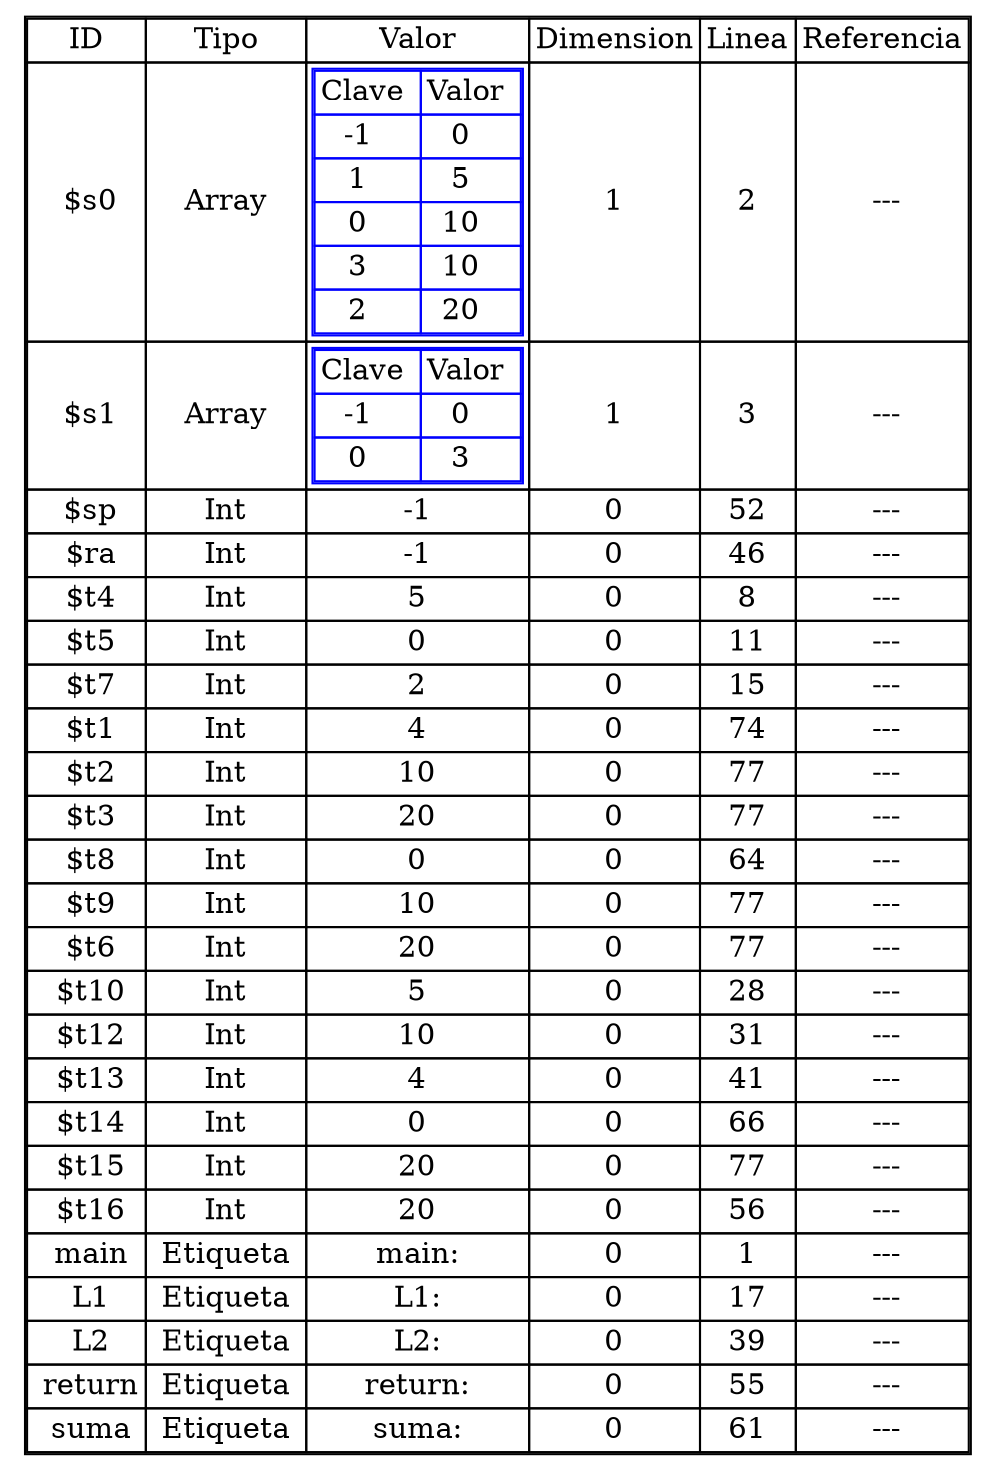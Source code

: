 digraph {
node0 [    shape=plaintext
    label=<

      <table cellspacing='0'>
      <tr><td>ID</td><td>Tipo</td><td>Valor</td><td>Dimension</td><td>Linea</td><td>Referencia</td></tr>
<tr> <td> $s0</td><td> Array </td><td> 
<table color='blue' cellspacing='0'>
<tr><td>Clave </td><td>Valor </td></tr>
<tr><td>-1  </td><td>0  </td></tr><tr><td>1  </td><td>5  </td></tr><tr><td>0  </td><td>10  </td></tr><tr><td>3  </td><td>10  </td></tr><tr><td>2  </td><td>20  </td></tr></table> </td><td> 1 </td><td> 2 </td><td> ---</td> </tr><tr> <td> $s1</td><td> Array </td><td> 
<table color='blue' cellspacing='0'>
<tr><td>Clave </td><td>Valor </td></tr>
<tr><td>-1  </td><td>0  </td></tr><tr><td>0  </td><td>3  </td></tr></table> </td><td> 1 </td><td> 3 </td><td> ---</td> </tr><tr> <td> $sp</td><td> Int </td><td> -1 </td><td> 0 </td><td> 52 </td><td> ---</td> </tr><tr> <td> $ra</td><td> Int </td><td> -1 </td><td> 0 </td><td> 46 </td><td> ---</td> </tr><tr> <td> $t4</td><td> Int </td><td> 5 </td><td> 0 </td><td> 8 </td><td> ---</td> </tr><tr> <td> $t5</td><td> Int </td><td> 0 </td><td> 0 </td><td> 11 </td><td> ---</td> </tr><tr> <td> $t7</td><td> Int </td><td> 2 </td><td> 0 </td><td> 15 </td><td> ---</td> </tr><tr> <td> $t1</td><td> Int </td><td> 4 </td><td> 0 </td><td> 74 </td><td> ---</td> </tr><tr> <td> $t2</td><td> Int </td><td> 10 </td><td> 0 </td><td> 77 </td><td> ---</td> </tr><tr> <td> $t3</td><td> Int </td><td> 20 </td><td> 0 </td><td> 77 </td><td> ---</td> </tr><tr> <td> $t8</td><td> Int </td><td> 0 </td><td> 0 </td><td> 64 </td><td> ---</td> </tr><tr> <td> $t9</td><td> Int </td><td> 10 </td><td> 0 </td><td> 77 </td><td> ---</td> </tr><tr> <td> $t6</td><td> Int </td><td> 20 </td><td> 0 </td><td> 77 </td><td> ---</td> </tr><tr> <td> $t10</td><td> Int </td><td> 5 </td><td> 0 </td><td> 28 </td><td> ---</td> </tr><tr> <td> $t12</td><td> Int </td><td> 10 </td><td> 0 </td><td> 31 </td><td> ---</td> </tr><tr> <td> $t13</td><td> Int </td><td> 4 </td><td> 0 </td><td> 41 </td><td> ---</td> </tr><tr> <td> $t14</td><td> Int </td><td> 0 </td><td> 0 </td><td> 66 </td><td> ---</td> </tr><tr> <td> $t15</td><td> Int </td><td> 20 </td><td> 0 </td><td> 77 </td><td> ---</td> </tr><tr> <td> $t16</td><td> Int </td><td> 20 </td><td> 0 </td><td> 56 </td><td> ---</td> </tr><tr> <td> main</td><td> Etiqueta </td><td> main: </td><td> 0 </td><td> 1 </td><td> ---</td> </tr><tr> <td> L1</td><td> Etiqueta </td><td> L1: </td><td> 0 </td><td> 17 </td><td> ---</td> </tr><tr> <td> L2</td><td> Etiqueta </td><td> L2: </td><td> 0 </td><td> 39 </td><td> ---</td> </tr><tr> <td> return</td><td> Etiqueta </td><td> return: </td><td> 0 </td><td> 55 </td><td> ---</td> </tr><tr> <td> suma</td><td> Etiqueta </td><td> suma: </td><td> 0 </td><td> 61 </td><td> ---</td> </tr>    </table>
>];}